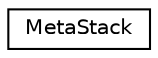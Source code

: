 digraph G
{
  edge [fontname="Helvetica",fontsize="10",labelfontname="Helvetica",labelfontsize="10"];
  node [fontname="Helvetica",fontsize="10",shape=record];
  rankdir=LR;
  Node1 [label="MetaStack",height=0.2,width=0.4,color="black", fillcolor="white", style="filled",URL="$de/d91/structMetaStack.html"];
}
